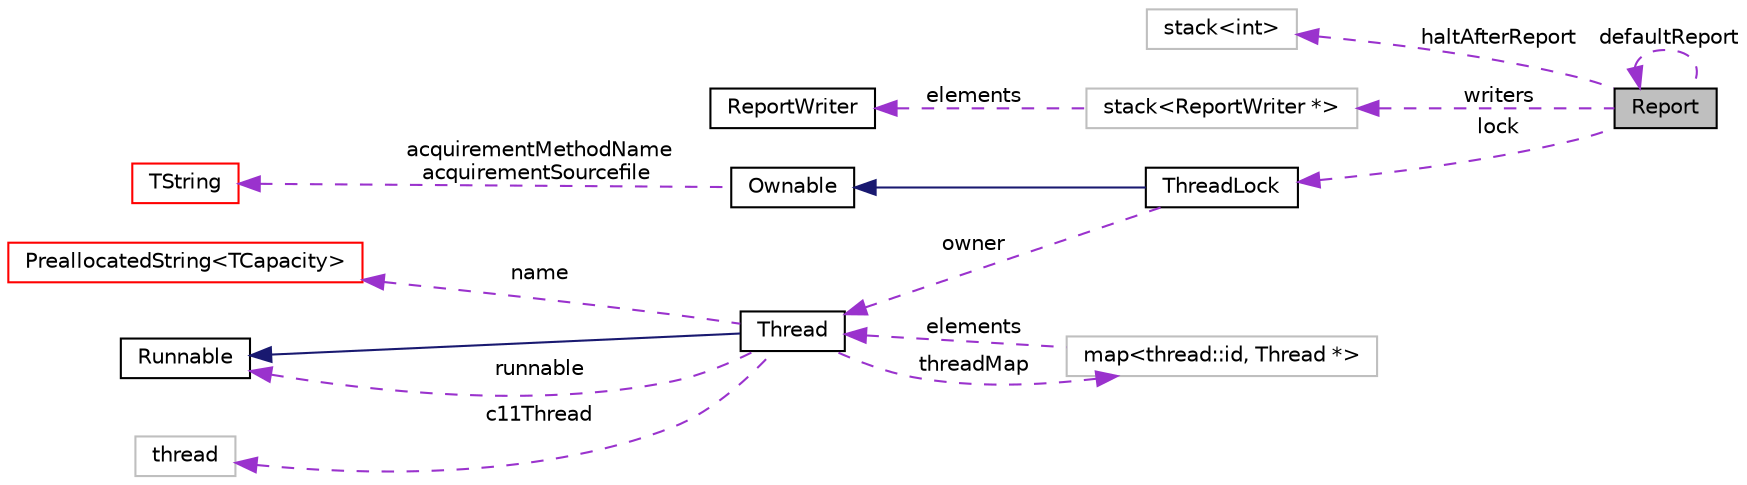 digraph "Report"
{
  edge [fontname="Helvetica",fontsize="10",labelfontname="Helvetica",labelfontsize="10"];
  node [fontname="Helvetica",fontsize="10",shape=record];
  rankdir="LR";
  Node1 [label="Report",height=0.2,width=0.4,color="black", fillcolor="grey75", style="filled", fontcolor="black"];
  Node2 [label="stack\<int\>",height=0.2,width=0.4,color="grey75", fillcolor="white", style="filled"];
  Node3 [label="stack\<ReportWriter *\>",height=0.2,width=0.4,color="grey75", fillcolor="white", style="filled"];
  Node11 [label="map\<thread::id, Thread *\>",height=0.2,width=0.4,color="grey75", fillcolor="white", style="filled"];
  Node12 [label="PreallocatedString\<TCapacity\>",height=0.2,width=0.4,color="red", fillcolor="white", style="filled",URL="$classaworx_1_1lib_1_1strings_1_1PreallocatedString.html"];
  Node1 -> Node1 [dir="back",color="darkorchid3",fontsize="10",style="dashed",label=" defaultReport" ,fontname="Helvetica"];
  Node2 -> Node1 [dir="back",color="darkorchid3",fontsize="10",style="dashed",label=" haltAfterReport" ,fontname="Helvetica"];
  Node3 -> Node1 [dir="back",color="darkorchid3",fontsize="10",style="dashed",label=" writers" ,fontname="Helvetica"];
  Node4 -> Node3 [dir="back",color="darkorchid3",fontsize="10",style="dashed",label=" elements" ,fontname="Helvetica"];
  Node5 -> Node1 [dir="back",color="darkorchid3",fontsize="10",style="dashed",label=" lock" ,fontname="Helvetica"];
  Node6 -> Node5 [dir="back",color="midnightblue",fontsize="10",style="solid",fontname="Helvetica"];
  Node7 -> Node6 [dir="back",color="darkorchid3",fontsize="10",style="dashed",label=" acquirementMethodName\nacquirementSourcefile" ,fontname="Helvetica"];
  Node9 -> Node5 [dir="back",color="darkorchid3",fontsize="10",style="dashed",label=" owner" ,fontname="Helvetica"];
  Node9 -> Node11 [dir="back",color="darkorchid3",fontsize="10",style="dashed",label=" elements" ,fontname="Helvetica"];
  Node10 -> Node9 [dir="back",color="midnightblue",fontsize="10",style="solid",fontname="Helvetica"];
  Node10 -> Node9 [dir="back",color="darkorchid3",fontsize="10",style="dashed",label=" runnable" ,fontname="Helvetica"];
  Node11 -> Node9 [dir="back",color="darkorchid3",fontsize="10",style="dashed",label=" threadMap" ,fontname="Helvetica"];
  Node12 -> Node9 [dir="back",color="darkorchid3",fontsize="10",style="dashed",label=" name" ,fontname="Helvetica"];
  Node14 -> Node9 [dir="back",color="darkorchid3",fontsize="10",style="dashed",label=" c11Thread" ,fontname="Helvetica"];
  Node4 [label="ReportWriter",height=0.2,width=0.4,color="black", fillcolor="white", style="filled",URL="$classaworx_1_1lib_1_1lang_1_1ReportWriter.html"];
  Node5 [label="ThreadLock",height=0.2,width=0.4,color="black", fillcolor="white", style="filled",URL="$classaworx_1_1lib_1_1threads_1_1ThreadLock.html"];
  Node6 [label="Ownable",height=0.2,width=0.4,color="black", fillcolor="white", style="filled",URL="$classaworx_1_1lib_1_1lang_1_1Ownable.html"];
  Node7 [label="TString",height=0.2,width=0.4,color="red", fillcolor="white", style="filled",URL="$classaworx_1_1lib_1_1strings_1_1TString.html"];
  Node9 [label="Thread",height=0.2,width=0.4,color="black", fillcolor="white", style="filled",URL="$classaworx_1_1lib_1_1threads_1_1Thread.html"];
  Node10 [label="Runnable",height=0.2,width=0.4,color="black", fillcolor="white", style="filled",URL="$classaworx_1_1lib_1_1threads_1_1Runnable.html"];
  Node14 [label="thread",height=0.2,width=0.4,color="grey75", fillcolor="white", style="filled",tooltip="STL class. "];
}


